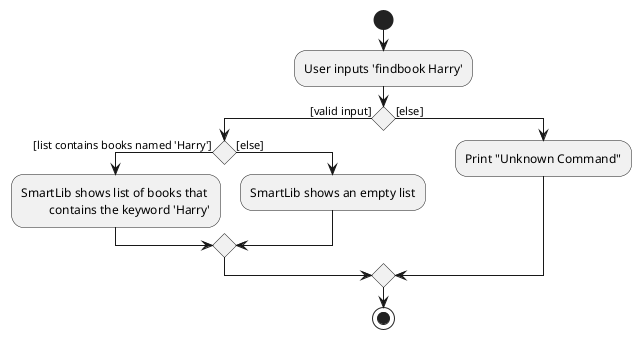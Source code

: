 @startuml
start
:User inputs 'findbook Harry';

'Since the beta syntax does not support placing the condition outside the
'diamond we place it as the true branch instead.

if () then ([valid input])
    if () then ([list contains books named 'Harry'])
        :SmartLib shows list of books that
                 contains the keyword 'Harry';
    else ([else])
        :SmartLib shows an empty list;
    endif
else ([else])
    :Print "Unknown Command";
endif
stop
@enduml